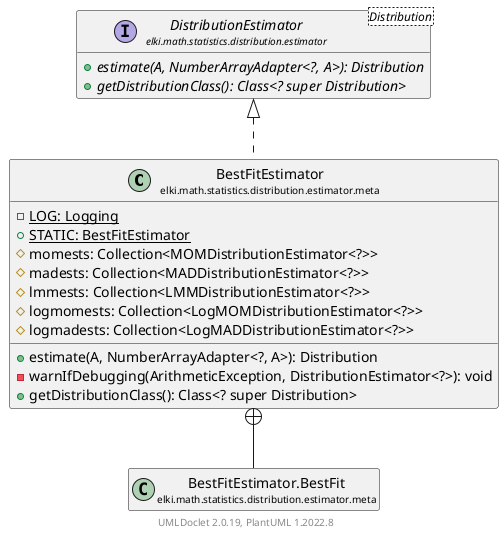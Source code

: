 @startuml
    remove .*\.(Instance|Par|Parameterizer|Factory)$
    set namespaceSeparator none
    hide empty fields
    hide empty methods

    class "<size:14>BestFitEstimator\n<size:10>elki.math.statistics.distribution.estimator.meta" as elki.math.statistics.distribution.estimator.meta.BestFitEstimator [[BestFitEstimator.html]] {
        {static} -LOG: Logging
        {static} +STATIC: BestFitEstimator
        #momests: Collection<MOMDistributionEstimator<?>>
        #madests: Collection<MADDistributionEstimator<?>>
        #lmmests: Collection<LMMDistributionEstimator<?>>
        #logmomests: Collection<LogMOMDistributionEstimator<?>>
        #logmadests: Collection<LogMADDistributionEstimator<?>>
        +estimate(A, NumberArrayAdapter<?, A>): Distribution
        -warnIfDebugging(ArithmeticException, DistributionEstimator<?>): void
        +getDistributionClass(): Class<? super Distribution>
    }

    interface "<size:14>DistributionEstimator\n<size:10>elki.math.statistics.distribution.estimator" as elki.math.statistics.distribution.estimator.DistributionEstimator<Distribution> [[../DistributionEstimator.html]] {
        {abstract} +estimate(A, NumberArrayAdapter<?, A>): Distribution
        {abstract} +getDistributionClass(): Class<? super Distribution>
    }
    class "<size:14>BestFitEstimator.BestFit\n<size:10>elki.math.statistics.distribution.estimator.meta" as elki.math.statistics.distribution.estimator.meta.BestFitEstimator.BestFit
    class "<size:14>BestFitEstimator.Par\n<size:10>elki.math.statistics.distribution.estimator.meta" as elki.math.statistics.distribution.estimator.meta.BestFitEstimator.Par [[BestFitEstimator.Par.html]]

    elki.math.statistics.distribution.estimator.DistributionEstimator <|.. elki.math.statistics.distribution.estimator.meta.BestFitEstimator
    elki.math.statistics.distribution.estimator.meta.BestFitEstimator +-- elki.math.statistics.distribution.estimator.meta.BestFitEstimator.BestFit
    elki.math.statistics.distribution.estimator.meta.BestFitEstimator +-- elki.math.statistics.distribution.estimator.meta.BestFitEstimator.Par

    center footer UMLDoclet 2.0.19, PlantUML 1.2022.8
@enduml
